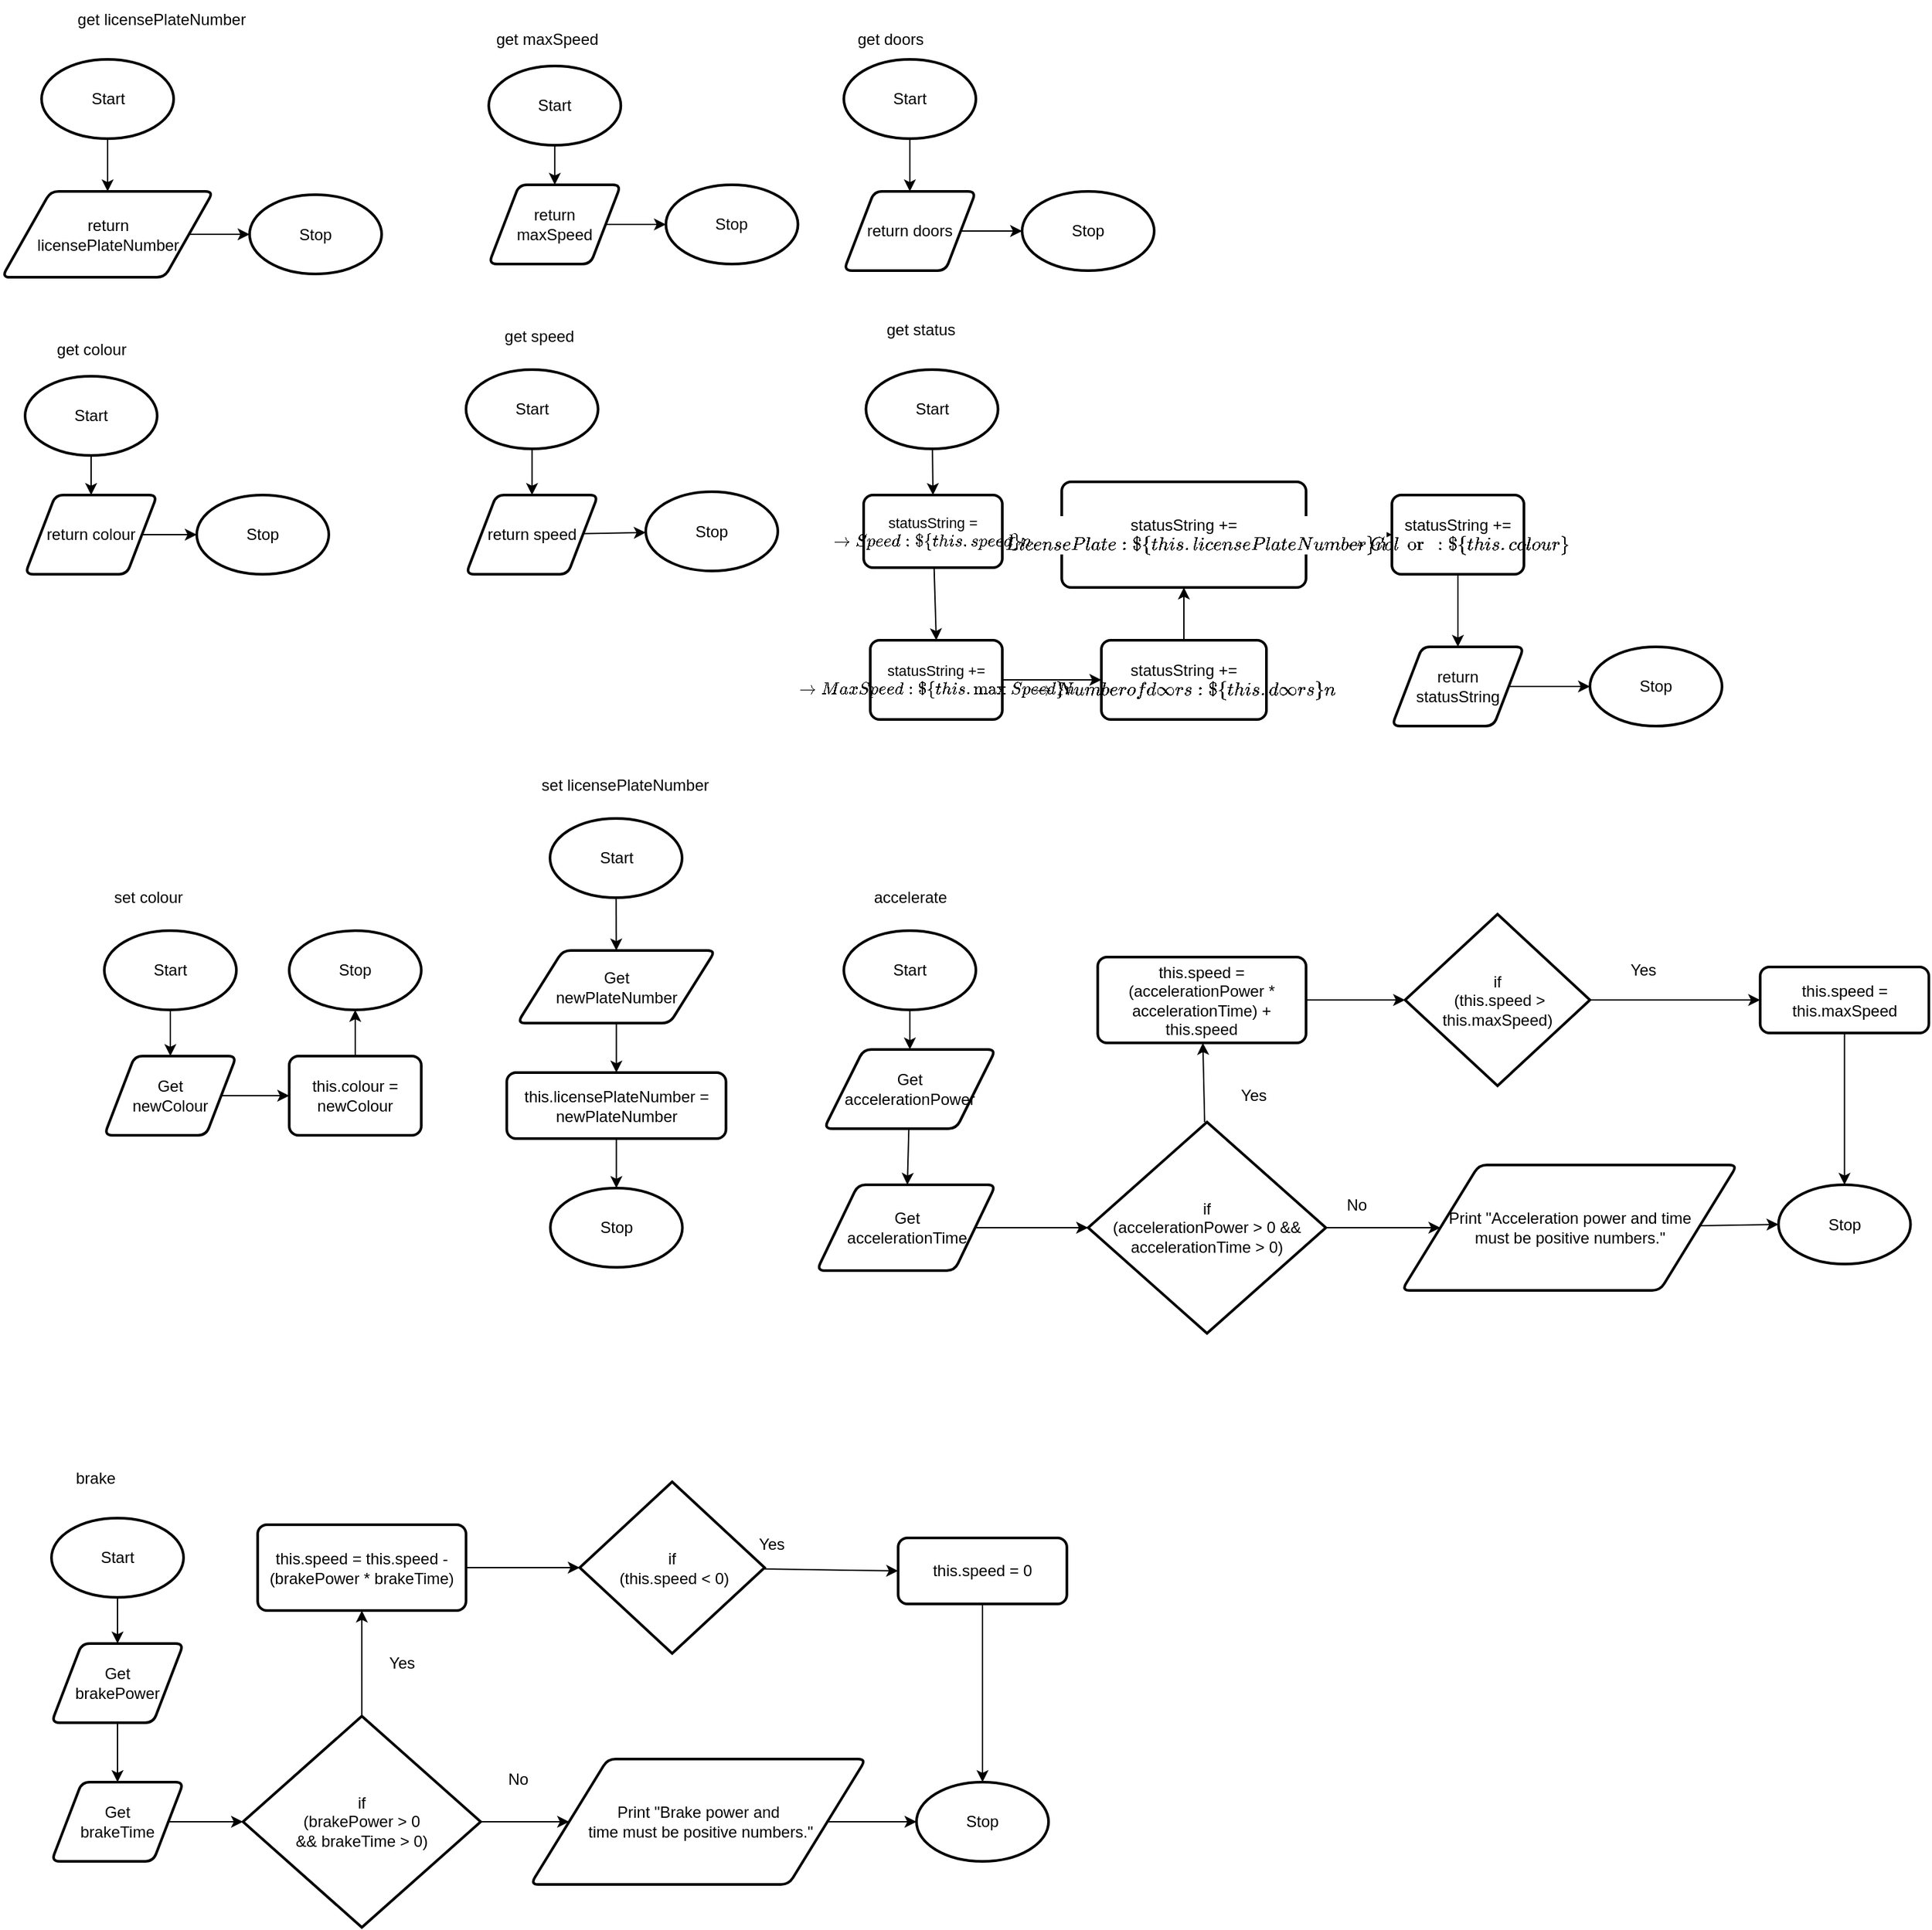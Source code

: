 <mxfile>
    <diagram id="5gMrNbhCcvMap2-kCo8e" name="Page-1">
        <mxGraphModel dx="1645" dy="512" grid="1" gridSize="5" guides="1" tooltips="1" connect="1" arrows="1" fold="1" page="1" pageScale="1" pageWidth="827" pageHeight="1169" math="0" shadow="0">
            <root>
                <mxCell id="0"/>
                <mxCell id="1" parent="0"/>
                <mxCell id="384" style="edgeStyle=none;html=1;fontSize=12;" edge="1" parent="1" source="66" target="174">
                    <mxGeometry relative="1" as="geometry"/>
                </mxCell>
                <mxCell id="66" value="Start" style="strokeWidth=2;html=1;shape=mxgraph.flowchart.start_1;whiteSpace=wrap;" parent="1" vertex="1">
                    <mxGeometry x="-7.5" y="80" width="100" height="60" as="geometry"/>
                </mxCell>
                <mxCell id="67" value="Stop" style="strokeWidth=2;html=1;shape=mxgraph.flowchart.start_1;whiteSpace=wrap;" parent="1" vertex="1">
                    <mxGeometry x="150" y="182.5" width="100" height="60" as="geometry"/>
                </mxCell>
                <mxCell id="72" value="get licensePlateNumber" style="text;html=1;align=center;verticalAlign=middle;resizable=0;points=[];autosize=1;strokeColor=none;fillColor=none;" parent="1" vertex="1">
                    <mxGeometry x="7.5" y="35" width="150" height="30" as="geometry"/>
                </mxCell>
                <mxCell id="385" style="edgeStyle=none;html=1;fontSize=12;" edge="1" parent="1" source="174" target="67">
                    <mxGeometry relative="1" as="geometry"/>
                </mxCell>
                <mxCell id="174" value="&lt;font style=&quot;font-size: 12px;&quot;&gt;return&lt;br style=&quot;&quot;&gt;licensePlateNumber&lt;/font&gt;" style="shape=parallelogram;html=1;strokeWidth=2;perimeter=parallelogramPerimeter;whiteSpace=wrap;rounded=1;arcSize=12;size=0.23;fontSize=8;" parent="1" vertex="1">
                    <mxGeometry x="-37.5" y="180" width="160" height="65" as="geometry"/>
                </mxCell>
                <mxCell id="386" style="edgeStyle=none;html=1;fontSize=12;" edge="1" parent="1" source="177" target="183">
                    <mxGeometry relative="1" as="geometry"/>
                </mxCell>
                <mxCell id="177" value="Start" style="strokeWidth=2;html=1;shape=mxgraph.flowchart.start_1;whiteSpace=wrap;" parent="1" vertex="1">
                    <mxGeometry x="-20.0" y="320" width="100" height="60" as="geometry"/>
                </mxCell>
                <mxCell id="178" value="Stop" style="strokeWidth=2;html=1;shape=mxgraph.flowchart.start_1;whiteSpace=wrap;" parent="1" vertex="1">
                    <mxGeometry x="109.99" y="410" width="100" height="60" as="geometry"/>
                </mxCell>
                <mxCell id="181" value="get colour" style="text;html=1;align=center;verticalAlign=middle;resizable=0;points=[];autosize=1;strokeColor=none;fillColor=none;" parent="1" vertex="1">
                    <mxGeometry x="-7.5" y="285" width="75" height="30" as="geometry"/>
                </mxCell>
                <mxCell id="387" style="edgeStyle=none;html=1;fontSize=12;" edge="1" parent="1" source="183" target="178">
                    <mxGeometry relative="1" as="geometry"/>
                </mxCell>
                <mxCell id="183" value="return colour" style="shape=parallelogram;html=1;strokeWidth=2;perimeter=parallelogramPerimeter;whiteSpace=wrap;rounded=1;arcSize=12;size=0.23;fontSize=12;" parent="1" vertex="1">
                    <mxGeometry x="-20.0" y="410" width="100" height="60" as="geometry"/>
                </mxCell>
                <mxCell id="392" style="edgeStyle=none;html=1;entryX=0.5;entryY=0;entryDx=0;entryDy=0;fontSize=12;" edge="1" parent="1" source="185" target="191">
                    <mxGeometry relative="1" as="geometry"/>
                </mxCell>
                <mxCell id="185" value="Start" style="strokeWidth=2;html=1;shape=mxgraph.flowchart.start_1;whiteSpace=wrap;" parent="1" vertex="1">
                    <mxGeometry x="600" y="80" width="100" height="60" as="geometry"/>
                </mxCell>
                <mxCell id="186" value="Stop" style="strokeWidth=2;html=1;shape=mxgraph.flowchart.start_1;whiteSpace=wrap;" parent="1" vertex="1">
                    <mxGeometry x="735" y="180" width="100" height="60" as="geometry"/>
                </mxCell>
                <mxCell id="189" value="get doors" style="text;html=1;align=center;verticalAlign=middle;resizable=0;points=[];autosize=1;strokeColor=none;fillColor=none;" parent="1" vertex="1">
                    <mxGeometry x="600" y="50" width="70" height="30" as="geometry"/>
                </mxCell>
                <mxCell id="393" style="edgeStyle=none;html=1;entryX=0;entryY=0.5;entryDx=0;entryDy=0;entryPerimeter=0;fontSize=12;" edge="1" parent="1" source="191" target="186">
                    <mxGeometry relative="1" as="geometry"/>
                </mxCell>
                <mxCell id="191" value="return doors" style="shape=parallelogram;html=1;strokeWidth=2;perimeter=parallelogramPerimeter;whiteSpace=wrap;rounded=1;arcSize=12;size=0.23;fontSize=12;" parent="1" vertex="1">
                    <mxGeometry x="600" y="180" width="100" height="60" as="geometry"/>
                </mxCell>
                <mxCell id="390" style="edgeStyle=none;html=1;entryX=0.5;entryY=0;entryDx=0;entryDy=0;fontSize=12;" edge="1" parent="1" source="193" target="199">
                    <mxGeometry relative="1" as="geometry"/>
                </mxCell>
                <mxCell id="193" value="Start" style="strokeWidth=2;html=1;shape=mxgraph.flowchart.start_1;whiteSpace=wrap;" parent="1" vertex="1">
                    <mxGeometry x="313.88" y="315" width="100" height="60" as="geometry"/>
                </mxCell>
                <mxCell id="194" value="Stop" style="strokeWidth=2;html=1;shape=mxgraph.flowchart.start_1;whiteSpace=wrap;" parent="1" vertex="1">
                    <mxGeometry x="450" y="407.5" width="100" height="60" as="geometry"/>
                </mxCell>
                <mxCell id="197" value="get speed" style="text;html=1;align=center;verticalAlign=middle;resizable=0;points=[];autosize=1;strokeColor=none;fillColor=none;" parent="1" vertex="1">
                    <mxGeometry x="331.88" y="275" width="75" height="30" as="geometry"/>
                </mxCell>
                <mxCell id="391" style="edgeStyle=none;html=1;fontSize=12;" edge="1" parent="1" source="199" target="194">
                    <mxGeometry relative="1" as="geometry"/>
                </mxCell>
                <mxCell id="199" value="return speed" style="shape=parallelogram;html=1;strokeWidth=2;perimeter=parallelogramPerimeter;whiteSpace=wrap;rounded=1;arcSize=12;size=0.23;fontSize=12;" parent="1" vertex="1">
                    <mxGeometry x="313.88" y="410" width="100" height="60" as="geometry"/>
                </mxCell>
                <mxCell id="388" style="edgeStyle=none;html=1;entryX=0.5;entryY=0;entryDx=0;entryDy=0;fontSize=12;" edge="1" parent="1" source="201" target="207">
                    <mxGeometry relative="1" as="geometry"/>
                </mxCell>
                <mxCell id="201" value="Start" style="strokeWidth=2;html=1;shape=mxgraph.flowchart.start_1;whiteSpace=wrap;" parent="1" vertex="1">
                    <mxGeometry x="331.12" y="85" width="100" height="60" as="geometry"/>
                </mxCell>
                <mxCell id="202" value="Stop" style="strokeWidth=2;html=1;shape=mxgraph.flowchart.start_1;whiteSpace=wrap;" parent="1" vertex="1">
                    <mxGeometry x="465.25" y="175" width="100" height="60" as="geometry"/>
                </mxCell>
                <mxCell id="205" value="get maxSpeed" style="text;html=1;align=center;verticalAlign=middle;resizable=0;points=[];autosize=1;strokeColor=none;fillColor=none;" parent="1" vertex="1">
                    <mxGeometry x="325" y="50" width="100" height="30" as="geometry"/>
                </mxCell>
                <mxCell id="389" style="edgeStyle=none;html=1;fontSize=12;" edge="1" parent="1" source="207" target="202">
                    <mxGeometry relative="1" as="geometry"/>
                </mxCell>
                <mxCell id="207" value="return&lt;br&gt;maxSpeed" style="shape=parallelogram;html=1;strokeWidth=2;perimeter=parallelogramPerimeter;whiteSpace=wrap;rounded=1;arcSize=12;size=0.23;fontSize=12;" parent="1" vertex="1">
                    <mxGeometry x="331.12" y="175" width="100" height="60" as="geometry"/>
                </mxCell>
                <mxCell id="208" value="this.colour =&lt;br&gt;newColour" style="rounded=1;whiteSpace=wrap;html=1;absoluteArcSize=1;arcSize=14;strokeWidth=2;fontSize=12;" parent="1" vertex="1">
                    <mxGeometry x="180" y="835" width="100" height="60" as="geometry"/>
                </mxCell>
                <mxCell id="396" style="edgeStyle=none;html=1;fontSize=12;" edge="1" parent="1" source="210" target="217">
                    <mxGeometry relative="1" as="geometry"/>
                </mxCell>
                <mxCell id="210" value="Start" style="strokeWidth=2;html=1;shape=mxgraph.flowchart.start_1;whiteSpace=wrap;" parent="1" vertex="1">
                    <mxGeometry x="40" y="740" width="100" height="60" as="geometry"/>
                </mxCell>
                <mxCell id="211" value="Stop" style="strokeWidth=2;html=1;shape=mxgraph.flowchart.start_1;whiteSpace=wrap;" parent="1" vertex="1">
                    <mxGeometry x="180" y="740" width="100" height="60" as="geometry"/>
                </mxCell>
                <mxCell id="214" value="set colour" style="text;html=1;align=center;verticalAlign=middle;resizable=0;points=[];autosize=1;strokeColor=none;fillColor=none;" parent="1" vertex="1">
                    <mxGeometry x="35" y="700" width="75" height="30" as="geometry"/>
                </mxCell>
                <mxCell id="215" style="edgeStyle=none;html=1;fontSize=8;exitX=0.5;exitY=0;exitDx=0;exitDy=0;" parent="1" source="208" target="211" edge="1">
                    <mxGeometry relative="1" as="geometry">
                        <mxPoint x="230" y="840" as="sourcePoint"/>
                    </mxGeometry>
                </mxCell>
                <mxCell id="397" style="edgeStyle=none;html=1;entryX=0;entryY=0.5;entryDx=0;entryDy=0;fontSize=12;" edge="1" parent="1" source="217" target="208">
                    <mxGeometry relative="1" as="geometry"/>
                </mxCell>
                <mxCell id="217" value="Get&lt;br&gt;newColour" style="shape=parallelogram;html=1;strokeWidth=2;perimeter=parallelogramPerimeter;whiteSpace=wrap;rounded=1;arcSize=12;size=0.23;fontSize=12;" parent="1" vertex="1">
                    <mxGeometry x="40" y="835" width="100" height="60" as="geometry"/>
                </mxCell>
                <mxCell id="398" style="edgeStyle=none;html=1;fontSize=12;" edge="1" parent="1" source="221" target="228">
                    <mxGeometry relative="1" as="geometry"/>
                </mxCell>
                <mxCell id="221" value="Start" style="strokeWidth=2;html=1;shape=mxgraph.flowchart.start_1;whiteSpace=wrap;" parent="1" vertex="1">
                    <mxGeometry x="377.5" y="655" width="100" height="60" as="geometry"/>
                </mxCell>
                <mxCell id="222" value="Stop" style="strokeWidth=2;html=1;shape=mxgraph.flowchart.start_1;whiteSpace=wrap;" parent="1" vertex="1">
                    <mxGeometry x="377.75" y="935" width="100" height="60" as="geometry"/>
                </mxCell>
                <mxCell id="225" value="set licensePlateNumber" style="text;html=1;align=center;verticalAlign=middle;resizable=0;points=[];autosize=1;strokeColor=none;fillColor=none;" parent="1" vertex="1">
                    <mxGeometry x="358.62" y="615" width="150" height="30" as="geometry"/>
                </mxCell>
                <mxCell id="372" style="edgeStyle=none;html=1;fontSize=12;" parent="1" source="228" target="229" edge="1">
                    <mxGeometry relative="1" as="geometry"/>
                </mxCell>
                <mxCell id="228" value="&lt;font style=&quot;font-size: 12px;&quot;&gt;Get&lt;br style=&quot;&quot;&gt;newPlateNumber&lt;/font&gt;" style="shape=parallelogram;html=1;strokeWidth=2;perimeter=parallelogramPerimeter;whiteSpace=wrap;rounded=1;arcSize=12;size=0.23;fontSize=8;" parent="1" vertex="1">
                    <mxGeometry x="352.75" y="755" width="150" height="55" as="geometry"/>
                </mxCell>
                <mxCell id="373" style="edgeStyle=none;html=1;fontSize=12;" parent="1" source="229" target="222" edge="1">
                    <mxGeometry relative="1" as="geometry"/>
                </mxCell>
                <mxCell id="229" value="&lt;font style=&quot;font-size: 12px;&quot;&gt;this.licensePlateNumber =&lt;br style=&quot;&quot;&gt;newPlateNumber&lt;/font&gt;" style="rounded=1;whiteSpace=wrap;html=1;absoluteArcSize=1;arcSize=14;strokeWidth=2;fontSize=8;" parent="1" vertex="1">
                    <mxGeometry x="344.75" y="847.5" width="166" height="50" as="geometry"/>
                </mxCell>
                <mxCell id="382" style="edgeStyle=none;html=1;entryX=0.5;entryY=0;entryDx=0;entryDy=0;fontSize=12;" edge="1" parent="1" source="233" target="378">
                    <mxGeometry relative="1" as="geometry"/>
                </mxCell>
                <mxCell id="233" value="Start" style="strokeWidth=2;html=1;shape=mxgraph.flowchart.start_1;whiteSpace=wrap;" parent="1" vertex="1">
                    <mxGeometry x="616.75" y="315" width="100" height="60" as="geometry"/>
                </mxCell>
                <mxCell id="234" value="Stop" style="strokeWidth=2;html=1;shape=mxgraph.flowchart.start_1;whiteSpace=wrap;" parent="1" vertex="1">
                    <mxGeometry x="1165" y="525" width="100" height="60" as="geometry"/>
                </mxCell>
                <mxCell id="237" value="get status" style="text;html=1;align=center;verticalAlign=middle;resizable=0;points=[];autosize=1;strokeColor=none;fillColor=none;" parent="1" vertex="1">
                    <mxGeometry x="620" y="270" width="75" height="30" as="geometry"/>
                </mxCell>
                <mxCell id="395" style="edgeStyle=none;html=1;entryX=0;entryY=0.5;entryDx=0;entryDy=0;entryPerimeter=0;fontSize=12;" edge="1" parent="1" source="239" target="234">
                    <mxGeometry relative="1" as="geometry"/>
                </mxCell>
                <mxCell id="239" value="return&lt;br&gt;statusString" style="shape=parallelogram;html=1;strokeWidth=2;perimeter=parallelogramPerimeter;whiteSpace=wrap;rounded=1;arcSize=12;size=0.23;fontSize=12;" parent="1" vertex="1">
                    <mxGeometry x="1015" y="525" width="100" height="60" as="geometry"/>
                </mxCell>
                <mxCell id="383" style="edgeStyle=none;html=1;entryX=0;entryY=0.5;entryDx=0;entryDy=0;fontSize=12;" edge="1" parent="1" source="244" target="245">
                    <mxGeometry relative="1" as="geometry"/>
                </mxCell>
                <mxCell id="244" value="statusString += ` -&amp;gt; MaxSpeed: ${this.maxSpeed}\n`" style="rounded=1;whiteSpace=wrap;html=1;absoluteArcSize=1;arcSize=14;strokeWidth=2;fontSize=11;" parent="1" vertex="1">
                    <mxGeometry x="620" y="520" width="100" height="60" as="geometry"/>
                </mxCell>
                <mxCell id="394" style="edgeStyle=none;html=1;entryX=0.5;entryY=1;entryDx=0;entryDy=0;fontSize=12;" edge="1" parent="1" source="245" target="246">
                    <mxGeometry relative="1" as="geometry"/>
                </mxCell>
                <mxCell id="245" value="statusString += ` -&amp;gt; Number of doors: ${this.doors}\n`" style="rounded=1;whiteSpace=wrap;html=1;absoluteArcSize=1;arcSize=14;strokeWidth=2;fontSize=12;" parent="1" vertex="1">
                    <mxGeometry x="795" y="520" width="125" height="60" as="geometry"/>
                </mxCell>
                <mxCell id="255" style="edgeStyle=none;html=1;fontSize=7;" parent="1" source="246" target="247" edge="1">
                    <mxGeometry relative="1" as="geometry"/>
                </mxCell>
                <mxCell id="246" value="&lt;font style=&quot;font-size: 12px;&quot;&gt;statusString += ` -&amp;gt; License Plate: ${this.licensePlateNumber}\n`&lt;/font&gt;" style="rounded=1;whiteSpace=wrap;html=1;absoluteArcSize=1;arcSize=14;strokeWidth=2;fontSize=7;labelBackgroundColor=default;" parent="1" vertex="1">
                    <mxGeometry x="765" y="400" width="185" height="80" as="geometry"/>
                </mxCell>
                <mxCell id="256" style="edgeStyle=none;html=1;fontSize=7;" parent="1" source="247" target="239" edge="1">
                    <mxGeometry relative="1" as="geometry"/>
                </mxCell>
                <mxCell id="247" value="statusString += ` -&amp;gt; Color: ${this.colour}`" style="rounded=1;whiteSpace=wrap;html=1;absoluteArcSize=1;arcSize=14;strokeWidth=2;fontSize=12;" parent="1" vertex="1">
                    <mxGeometry x="1015" y="410" width="100" height="60" as="geometry"/>
                </mxCell>
                <mxCell id="399" style="edgeStyle=none;html=1;fontSize=12;" edge="1" parent="1" source="258" target="267">
                    <mxGeometry relative="1" as="geometry"/>
                </mxCell>
                <mxCell id="258" value="Start" style="strokeWidth=2;html=1;shape=mxgraph.flowchart.start_1;whiteSpace=wrap;" parent="1" vertex="1">
                    <mxGeometry x="600" y="740" width="100" height="60" as="geometry"/>
                </mxCell>
                <mxCell id="262" value="accelerate" style="text;html=1;align=center;verticalAlign=middle;resizable=0;points=[];autosize=1;strokeColor=none;fillColor=none;" parent="1" vertex="1">
                    <mxGeometry x="610" y="700" width="80" height="30" as="geometry"/>
                </mxCell>
                <mxCell id="270" style="edgeStyle=none;html=1;fontSize=12;" parent="1" source="267" target="269" edge="1">
                    <mxGeometry relative="1" as="geometry"/>
                </mxCell>
                <mxCell id="267" value="Get&lt;br style=&quot;font-size: 12px;&quot;&gt;accelerationPower" style="shape=parallelogram;html=1;strokeWidth=2;perimeter=parallelogramPerimeter;whiteSpace=wrap;rounded=1;arcSize=12;size=0.23;fontSize=12;" parent="1" vertex="1">
                    <mxGeometry x="585" y="830" width="130" height="60" as="geometry"/>
                </mxCell>
                <mxCell id="400" style="edgeStyle=none;html=1;entryX=0;entryY=0.5;entryDx=0;entryDy=0;entryPerimeter=0;fontSize=12;" edge="1" parent="1" source="269" target="303">
                    <mxGeometry relative="1" as="geometry"/>
                </mxCell>
                <mxCell id="269" value="Get&lt;br style=&quot;font-size: 12px;&quot;&gt;accelerationTime" style="shape=parallelogram;html=1;strokeWidth=2;perimeter=parallelogramPerimeter;whiteSpace=wrap;rounded=1;arcSize=12;size=0.23;fontSize=12;" parent="1" vertex="1">
                    <mxGeometry x="579.5" y="932.5" width="135.5" height="65" as="geometry"/>
                </mxCell>
                <mxCell id="402" style="edgeStyle=none;html=1;entryX=0.5;entryY=0;entryDx=0;entryDy=0;fontSize=12;" edge="1" parent="1" source="283" target="293">
                    <mxGeometry relative="1" as="geometry"/>
                </mxCell>
                <mxCell id="283" value="Start" style="strokeWidth=2;html=1;shape=mxgraph.flowchart.start_1;whiteSpace=wrap;" parent="1" vertex="1">
                    <mxGeometry y="1185" width="100" height="60" as="geometry"/>
                </mxCell>
                <mxCell id="287" value="brake" style="text;html=1;align=center;verticalAlign=middle;resizable=0;points=[];autosize=1;strokeColor=none;fillColor=none;" parent="1" vertex="1">
                    <mxGeometry x="7.51" y="1140" width="50" height="30" as="geometry"/>
                </mxCell>
                <mxCell id="403" style="edgeStyle=none;html=1;fontSize=12;" edge="1" parent="1" source="293" target="295">
                    <mxGeometry relative="1" as="geometry"/>
                </mxCell>
                <mxCell id="293" value="Get&lt;br style=&quot;font-size: 12px;&quot;&gt;brakePower" style="shape=parallelogram;html=1;strokeWidth=2;perimeter=parallelogramPerimeter;whiteSpace=wrap;rounded=1;arcSize=12;size=0.23;fontSize=12;" parent="1" vertex="1">
                    <mxGeometry y="1280" width="100" height="60" as="geometry"/>
                </mxCell>
                <mxCell id="404" style="edgeStyle=none;html=1;entryX=0;entryY=0.5;entryDx=0;entryDy=0;entryPerimeter=0;fontSize=12;" edge="1" parent="1" source="295" target="358">
                    <mxGeometry relative="1" as="geometry"/>
                </mxCell>
                <mxCell id="295" value="Get&lt;br style=&quot;font-size: 12px;&quot;&gt;brakeTime" style="shape=parallelogram;html=1;strokeWidth=2;perimeter=parallelogramPerimeter;whiteSpace=wrap;rounded=1;arcSize=12;size=0.23;fontSize=12;" parent="1" vertex="1">
                    <mxGeometry y="1385" width="100" height="60" as="geometry"/>
                </mxCell>
                <mxCell id="307" style="edgeStyle=none;html=1;fontSize=12;" parent="1" source="303" target="306" edge="1">
                    <mxGeometry relative="1" as="geometry"/>
                </mxCell>
                <mxCell id="317" style="edgeStyle=none;html=1;entryX=0;entryY=0.5;entryDx=0;entryDy=0;fontSize=12;" parent="1" source="303" target="316" edge="1">
                    <mxGeometry relative="1" as="geometry"/>
                </mxCell>
                <mxCell id="303" value="if &lt;br&gt;(accelerationPower &amp;gt; 0 &amp;amp;&amp;amp; accelerationTime &amp;gt; 0)" style="strokeWidth=2;html=1;shape=mxgraph.flowchart.decision;whiteSpace=wrap;fontSize=12;" parent="1" vertex="1">
                    <mxGeometry x="785" y="885" width="180" height="160" as="geometry"/>
                </mxCell>
                <mxCell id="314" style="edgeStyle=none;html=1;entryX=0;entryY=0.5;entryDx=0;entryDy=0;entryPerimeter=0;fontSize=12;" parent="1" source="306" target="309" edge="1">
                    <mxGeometry relative="1" as="geometry"/>
                </mxCell>
                <mxCell id="306" value="this.speed = (accelerationPower * accelerationTime) + this.speed" style="rounded=1;whiteSpace=wrap;html=1;absoluteArcSize=1;arcSize=14;strokeWidth=2;fontSize=12;" parent="1" vertex="1">
                    <mxGeometry x="792.25" y="760" width="157.75" height="65" as="geometry"/>
                </mxCell>
                <mxCell id="308" value="Yes" style="text;html=1;align=center;verticalAlign=middle;resizable=0;points=[];autosize=1;strokeColor=none;fillColor=none;fontSize=12;" parent="1" vertex="1">
                    <mxGeometry x="890" y="850" width="40" height="30" as="geometry"/>
                </mxCell>
                <mxCell id="315" style="edgeStyle=none;html=1;entryX=0;entryY=0.5;entryDx=0;entryDy=0;fontSize=12;" parent="1" source="309" target="312" edge="1">
                    <mxGeometry relative="1" as="geometry"/>
                </mxCell>
                <mxCell id="309" value="if &lt;br&gt;&amp;nbsp;(this.speed &amp;gt; this.maxSpeed)" style="strokeWidth=2;html=1;shape=mxgraph.flowchart.decision;whiteSpace=wrap;fontSize=12;" parent="1" vertex="1">
                    <mxGeometry x="1025" y="727.5" width="140" height="130" as="geometry"/>
                </mxCell>
                <mxCell id="320" style="edgeStyle=none;html=1;entryX=0.5;entryY=0;entryDx=0;entryDy=0;entryPerimeter=0;fontSize=12;" parent="1" source="312" target="319" edge="1">
                    <mxGeometry relative="1" as="geometry"/>
                </mxCell>
                <mxCell id="312" value="this.speed = this.maxSpeed" style="rounded=1;whiteSpace=wrap;html=1;absoluteArcSize=1;arcSize=14;strokeWidth=2;fontSize=12;" parent="1" vertex="1">
                    <mxGeometry x="1293.88" y="767.5" width="127.75" height="50" as="geometry"/>
                </mxCell>
                <mxCell id="321" style="edgeStyle=none;html=1;fontSize=12;entryX=0;entryY=0.5;entryDx=0;entryDy=0;entryPerimeter=0;" parent="1" source="316" target="319" edge="1">
                    <mxGeometry relative="1" as="geometry">
                        <mxPoint x="1265" y="920" as="targetPoint"/>
                    </mxGeometry>
                </mxCell>
                <mxCell id="316" value="Print &quot;Acceleration power and time &lt;br&gt;must be positive numbers.&quot;" style="shape=parallelogram;html=1;strokeWidth=2;perimeter=parallelogramPerimeter;whiteSpace=wrap;rounded=1;arcSize=12;size=0.23;fontSize=12;" parent="1" vertex="1">
                    <mxGeometry x="1022.5" y="917.5" width="254" height="95" as="geometry"/>
                </mxCell>
                <mxCell id="318" value="Yes" style="text;html=1;align=center;verticalAlign=middle;resizable=0;points=[];autosize=1;strokeColor=none;fillColor=none;fontSize=12;" parent="1" vertex="1">
                    <mxGeometry x="1185" y="755" width="40" height="30" as="geometry"/>
                </mxCell>
                <mxCell id="319" value="Stop" style="strokeWidth=2;html=1;shape=mxgraph.flowchart.start_1;whiteSpace=wrap;" parent="1" vertex="1">
                    <mxGeometry x="1307.75" y="932.5" width="100" height="60" as="geometry"/>
                </mxCell>
                <mxCell id="356" style="edgeStyle=none;html=1;fontSize=12;" parent="1" source="358" target="360" edge="1">
                    <mxGeometry relative="1" as="geometry"/>
                </mxCell>
                <mxCell id="357" style="edgeStyle=none;html=1;entryX=0;entryY=0.5;entryDx=0;entryDy=0;fontSize=12;" parent="1" source="358" target="367" edge="1">
                    <mxGeometry relative="1" as="geometry"/>
                </mxCell>
                <mxCell id="358" value="if &lt;br&gt;(brakePower &amp;gt; 0 &lt;br&gt;&amp;amp;&amp;amp; brakeTime &amp;gt; 0)" style="strokeWidth=2;html=1;shape=mxgraph.flowchart.decision;whiteSpace=wrap;fontSize=12;" parent="1" vertex="1">
                    <mxGeometry x="145.01" y="1335" width="180" height="160" as="geometry"/>
                </mxCell>
                <mxCell id="359" style="edgeStyle=none;html=1;entryX=0;entryY=0.5;entryDx=0;entryDy=0;entryPerimeter=0;fontSize=12;" parent="1" source="360" target="363" edge="1">
                    <mxGeometry relative="1" as="geometry"/>
                </mxCell>
                <mxCell id="360" value="this.speed = this.speed - (brakePower * brakeTime)" style="rounded=1;whiteSpace=wrap;html=1;absoluteArcSize=1;arcSize=14;strokeWidth=2;fontSize=12;" parent="1" vertex="1">
                    <mxGeometry x="156.13" y="1190" width="157.75" height="65" as="geometry"/>
                </mxCell>
                <mxCell id="361" value="Yes" style="text;html=1;align=center;verticalAlign=middle;resizable=0;points=[];autosize=1;strokeColor=none;fillColor=none;fontSize=12;" parent="1" vertex="1">
                    <mxGeometry x="245" y="1280" width="40" height="30" as="geometry"/>
                </mxCell>
                <mxCell id="362" style="edgeStyle=none;html=1;entryX=0;entryY=0.5;entryDx=0;entryDy=0;fontSize=12;" parent="1" source="363" target="365" edge="1">
                    <mxGeometry relative="1" as="geometry"/>
                </mxCell>
                <mxCell id="363" value="if &lt;br&gt;&amp;nbsp;(this.speed &amp;lt; 0)" style="strokeWidth=2;html=1;shape=mxgraph.flowchart.decision;whiteSpace=wrap;fontSize=12;" parent="1" vertex="1">
                    <mxGeometry x="400" y="1157.5" width="140" height="130" as="geometry"/>
                </mxCell>
                <mxCell id="364" style="edgeStyle=none;html=1;entryX=0.5;entryY=0;entryDx=0;entryDy=0;entryPerimeter=0;fontSize=12;" parent="1" source="365" target="369" edge="1">
                    <mxGeometry relative="1" as="geometry"/>
                </mxCell>
                <mxCell id="365" value="this.speed = 0" style="rounded=1;whiteSpace=wrap;html=1;absoluteArcSize=1;arcSize=14;strokeWidth=2;fontSize=12;" parent="1" vertex="1">
                    <mxGeometry x="641.13" y="1200" width="127.75" height="50" as="geometry"/>
                </mxCell>
                <mxCell id="366" style="edgeStyle=none;html=1;fontSize=12;entryX=0;entryY=0.5;entryDx=0;entryDy=0;entryPerimeter=0;" parent="1" source="367" target="369" edge="1">
                    <mxGeometry relative="1" as="geometry">
                        <mxPoint x="605.25" y="1355" as="targetPoint"/>
                    </mxGeometry>
                </mxCell>
                <mxCell id="367" value="Print &quot;Brake power and&lt;br&gt;&amp;nbsp;time must be positive numbers.&quot;" style="shape=parallelogram;html=1;strokeWidth=2;perimeter=parallelogramPerimeter;whiteSpace=wrap;rounded=1;arcSize=12;size=0.23;fontSize=12;" parent="1" vertex="1">
                    <mxGeometry x="362.75" y="1367.5" width="254" height="95" as="geometry"/>
                </mxCell>
                <mxCell id="368" value="Yes" style="text;html=1;align=center;verticalAlign=middle;resizable=0;points=[];autosize=1;strokeColor=none;fillColor=none;fontSize=12;" parent="1" vertex="1">
                    <mxGeometry x="525.25" y="1190" width="40" height="30" as="geometry"/>
                </mxCell>
                <mxCell id="369" value="Stop" style="strokeWidth=2;html=1;shape=mxgraph.flowchart.start_1;whiteSpace=wrap;" parent="1" vertex="1">
                    <mxGeometry x="655.01" y="1385" width="100" height="60" as="geometry"/>
                </mxCell>
                <mxCell id="370" value="No" style="text;html=1;align=center;verticalAlign=middle;resizable=0;points=[];autosize=1;strokeColor=none;fillColor=none;fontSize=12;" parent="1" vertex="1">
                    <mxGeometry x="970" y="932.5" width="35" height="30" as="geometry"/>
                </mxCell>
                <mxCell id="371" value="No" style="text;html=1;align=center;verticalAlign=middle;resizable=0;points=[];autosize=1;strokeColor=none;fillColor=none;fontSize=12;" parent="1" vertex="1">
                    <mxGeometry x="335" y="1367.5" width="35" height="30" as="geometry"/>
                </mxCell>
                <mxCell id="381" style="edgeStyle=none;html=1;entryX=0.5;entryY=0;entryDx=0;entryDy=0;fontSize=12;" edge="1" parent="1" source="378" target="244">
                    <mxGeometry relative="1" as="geometry"/>
                </mxCell>
                <mxCell id="378" value="statusString = ` -&amp;gt; Speed: ${this.speed}\n`" style="rounded=1;whiteSpace=wrap;html=1;absoluteArcSize=1;arcSize=14;strokeWidth=2;fontSize=11;" vertex="1" parent="1">
                    <mxGeometry x="615" y="410" width="105" height="55" as="geometry"/>
                </mxCell>
            </root>
        </mxGraphModel>
    </diagram>
</mxfile>
